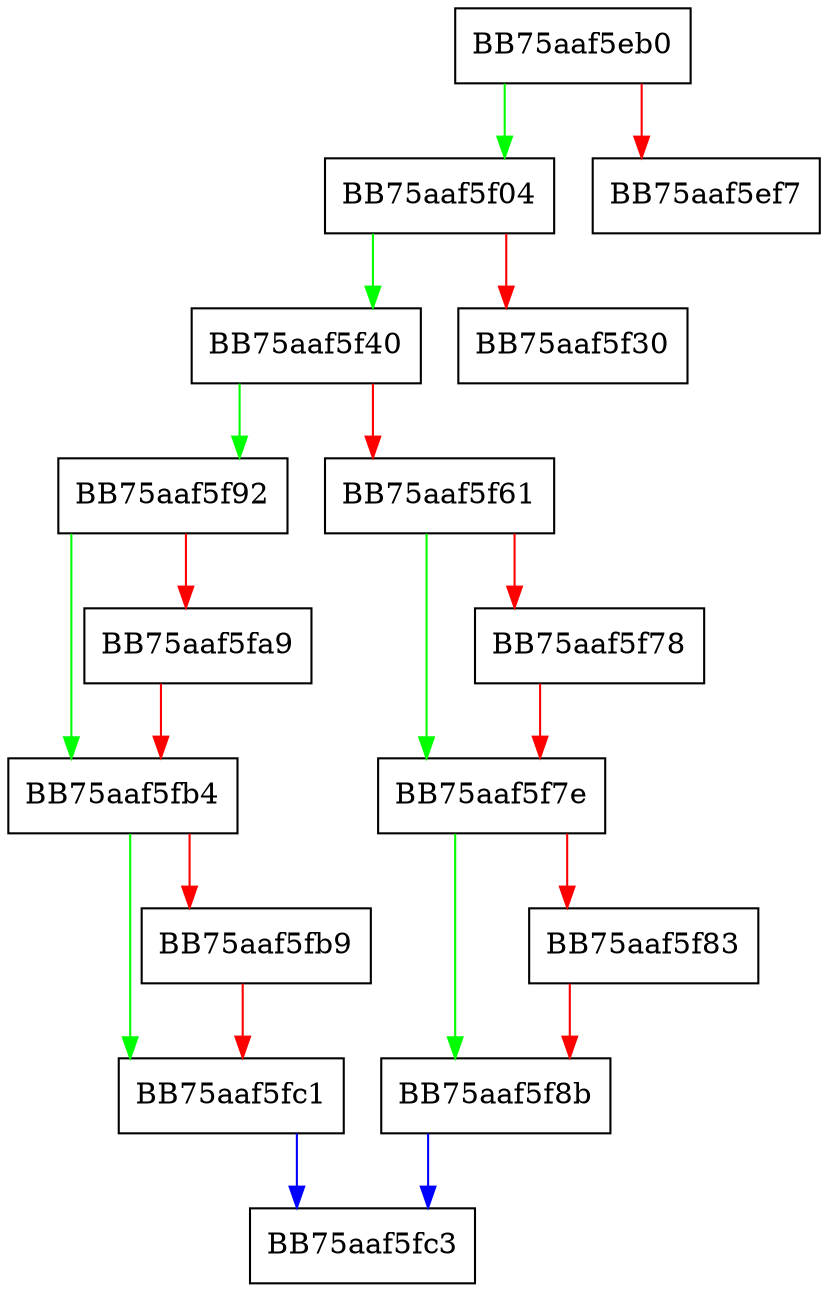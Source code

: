 digraph mp_lua_api_ContextualGetShellKnownFolder {
  node [shape="box"];
  graph [splines=ortho];
  BB75aaf5eb0 -> BB75aaf5f04 [color="green"];
  BB75aaf5eb0 -> BB75aaf5ef7 [color="red"];
  BB75aaf5f04 -> BB75aaf5f40 [color="green"];
  BB75aaf5f04 -> BB75aaf5f30 [color="red"];
  BB75aaf5f40 -> BB75aaf5f92 [color="green"];
  BB75aaf5f40 -> BB75aaf5f61 [color="red"];
  BB75aaf5f61 -> BB75aaf5f7e [color="green"];
  BB75aaf5f61 -> BB75aaf5f78 [color="red"];
  BB75aaf5f78 -> BB75aaf5f7e [color="red"];
  BB75aaf5f7e -> BB75aaf5f8b [color="green"];
  BB75aaf5f7e -> BB75aaf5f83 [color="red"];
  BB75aaf5f83 -> BB75aaf5f8b [color="red"];
  BB75aaf5f8b -> BB75aaf5fc3 [color="blue"];
  BB75aaf5f92 -> BB75aaf5fb4 [color="green"];
  BB75aaf5f92 -> BB75aaf5fa9 [color="red"];
  BB75aaf5fa9 -> BB75aaf5fb4 [color="red"];
  BB75aaf5fb4 -> BB75aaf5fc1 [color="green"];
  BB75aaf5fb4 -> BB75aaf5fb9 [color="red"];
  BB75aaf5fb9 -> BB75aaf5fc1 [color="red"];
  BB75aaf5fc1 -> BB75aaf5fc3 [color="blue"];
}